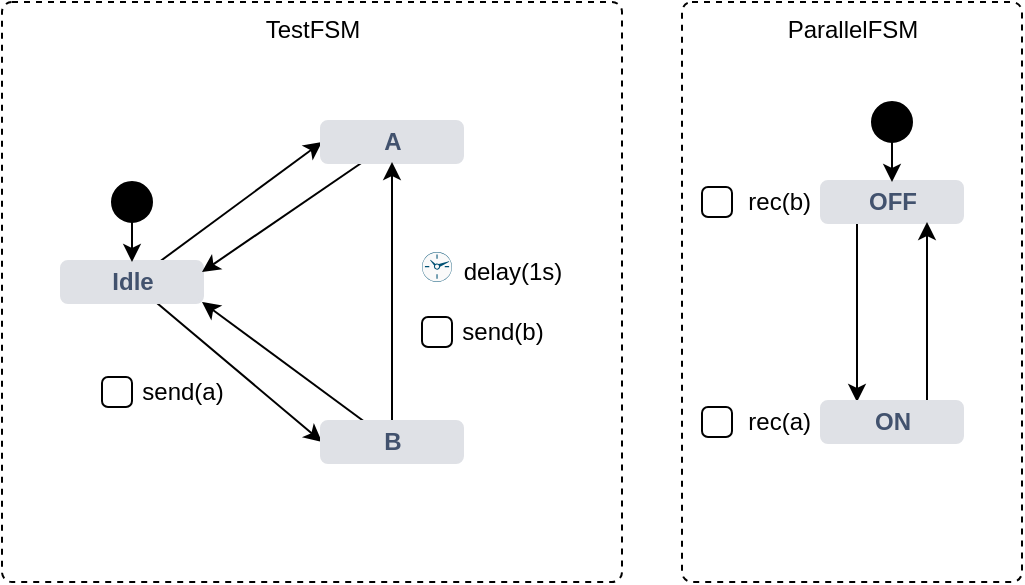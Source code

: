 <mxfile>
    <diagram id="uv8p-suEB_B0-ccheBcm" name="Page-1">
        <mxGraphModel dx="699" dy="455" grid="1" gridSize="10" guides="1" tooltips="1" connect="1" arrows="1" fold="1" page="1" pageScale="1" pageWidth="850" pageHeight="1100" math="0" shadow="0">
            <root>
                <mxCell id="0"/>
                <mxCell id="1" parent="0"/>
                <mxCell id="14" value="ParallelFSM" style="html=1;align=center;verticalAlign=top;rounded=1;absoluteArcSize=1;arcSize=10;dashed=1;" vertex="1" parent="1">
                    <mxGeometry x="510" y="180" width="170" height="290" as="geometry"/>
                </mxCell>
                <mxCell id="13" value="TestFSM" style="html=1;align=center;verticalAlign=top;rounded=1;absoluteArcSize=1;arcSize=10;dashed=1;" vertex="1" parent="1">
                    <mxGeometry x="170" y="180" width="310" height="290" as="geometry"/>
                </mxCell>
                <mxCell id="5" style="edgeStyle=none;html=1;entryX=0;entryY=0.5;entryDx=0;entryDy=0;" edge="1" parent="1" source="2" target="3">
                    <mxGeometry relative="1" as="geometry"/>
                </mxCell>
                <mxCell id="7" style="edgeStyle=none;html=1;entryX=0;entryY=0.5;entryDx=0;entryDy=0;" edge="1" parent="1" source="2" target="4">
                    <mxGeometry relative="1" as="geometry"/>
                </mxCell>
                <mxCell id="2" value="Idle" style="dashed=0;html=1;rounded=1;fillColor=#DFE1E6;strokeColor=#DFE1E6;fontSize=12;align=center;fontStyle=1;strokeWidth=2;fontColor=#42526E" vertex="1" parent="1">
                    <mxGeometry x="200" y="310" width="70" height="20" as="geometry"/>
                </mxCell>
                <mxCell id="8" style="edgeStyle=none;html=1;entryX=1;entryY=0.25;entryDx=0;entryDy=0;" edge="1" parent="1" source="3" target="2">
                    <mxGeometry relative="1" as="geometry"/>
                </mxCell>
                <mxCell id="3" value="A" style="dashed=0;html=1;rounded=1;fillColor=#DFE1E6;strokeColor=#DFE1E6;fontSize=12;align=center;fontStyle=1;strokeWidth=2;fontColor=#42526E" vertex="1" parent="1">
                    <mxGeometry x="330" y="240" width="70" height="20" as="geometry"/>
                </mxCell>
                <mxCell id="9" style="edgeStyle=none;html=1;entryX=0.5;entryY=1;entryDx=0;entryDy=0;" edge="1" parent="1" source="4" target="3">
                    <mxGeometry relative="1" as="geometry"/>
                </mxCell>
                <mxCell id="10" style="edgeStyle=none;html=1;entryX=1;entryY=1;entryDx=0;entryDy=0;" edge="1" parent="1" source="4" target="2">
                    <mxGeometry relative="1" as="geometry"/>
                </mxCell>
                <mxCell id="4" value="B" style="dashed=0;html=1;rounded=1;fillColor=#DFE1E6;strokeColor=#DFE1E6;fontSize=12;align=center;fontStyle=1;strokeWidth=2;fontColor=#42526E" vertex="1" parent="1">
                    <mxGeometry x="330" y="390" width="70" height="20" as="geometry"/>
                </mxCell>
                <mxCell id="23" style="edgeStyle=none;html=1;exitX=0.25;exitY=1;exitDx=0;exitDy=0;entryX=0.25;entryY=0;entryDx=0;entryDy=0;" edge="1" parent="1" source="11" target="12">
                    <mxGeometry relative="1" as="geometry"/>
                </mxCell>
                <mxCell id="11" value="OFF" style="dashed=0;html=1;rounded=1;fillColor=#DFE1E6;strokeColor=#DFE1E6;fontSize=12;align=center;fontStyle=1;strokeWidth=2;fontColor=#42526E" vertex="1" parent="1">
                    <mxGeometry x="580" y="270" width="70" height="20" as="geometry"/>
                </mxCell>
                <mxCell id="24" style="edgeStyle=none;html=1;exitX=0.75;exitY=0;exitDx=0;exitDy=0;entryX=0.75;entryY=1;entryDx=0;entryDy=0;" edge="1" parent="1" source="12" target="11">
                    <mxGeometry relative="1" as="geometry"/>
                </mxCell>
                <mxCell id="12" value="ON" style="dashed=0;html=1;rounded=1;fillColor=#DFE1E6;strokeColor=#DFE1E6;fontSize=12;align=center;fontStyle=1;strokeWidth=2;fontColor=#42526E" vertex="1" parent="1">
                    <mxGeometry x="580" y="380" width="70" height="20" as="geometry"/>
                </mxCell>
                <mxCell id="16" style="edgeStyle=none;html=1;" edge="1" parent="1" source="15" target="2">
                    <mxGeometry relative="1" as="geometry"/>
                </mxCell>
                <mxCell id="15" value="" style="shape=ellipse;html=1;fillColor=strokeColor;fontSize=18;fontColor=#ffffff;" vertex="1" parent="1">
                    <mxGeometry x="225" y="270" width="20" height="20" as="geometry"/>
                </mxCell>
                <mxCell id="18" style="edgeStyle=none;html=1;" edge="1" parent="1" source="17" target="11">
                    <mxGeometry relative="1" as="geometry"/>
                </mxCell>
                <mxCell id="17" value="" style="shape=ellipse;html=1;fillColor=strokeColor;fontSize=18;fontColor=#ffffff;" vertex="1" parent="1">
                    <mxGeometry x="605" y="230" width="20" height="20" as="geometry"/>
                </mxCell>
                <mxCell id="19" value="" style="sketch=0;points=[[0.5,0,0],[1,0.5,0],[0.5,1,0],[0,0.5,0],[0.145,0.145,0],[0.856,0.145,0],[0.855,0.856,0],[0.145,0.855,0]];verticalLabelPosition=bottom;html=1;verticalAlign=top;aspect=fixed;align=center;pointerEvents=1;shape=mxgraph.cisco19.rect;prIcon=clock;fillColor=#FAFAFA;strokeColor=#005073;" vertex="1" parent="1">
                    <mxGeometry x="380" y="305" width="15" height="15" as="geometry"/>
                </mxCell>
                <mxCell id="20" value="delay(1s)" style="text;html=1;align=center;verticalAlign=middle;resizable=0;points=[];autosize=1;strokeColor=none;fillColor=none;" vertex="1" parent="1">
                    <mxGeometry x="390" y="300" width="70" height="30" as="geometry"/>
                </mxCell>
                <mxCell id="30" value="" style="html=1;strokeWidth=1;shadow=0;dashed=0;shape=mxgraph.ios7.misc.broadcast;buttonText=;strokeColor2=#222222;fontSize=8;verticalLabelPosition=bottom;verticalAlign=top;align=center;sketch=0;" vertex="1" parent="1">
                    <mxGeometry x="520" y="382.5" width="15" height="15" as="geometry"/>
                </mxCell>
                <mxCell id="31" value="rec(a)&amp;nbsp;" style="text;html=1;align=center;verticalAlign=middle;resizable=0;points=[];autosize=1;strokeColor=none;fillColor=none;" vertex="1" parent="1">
                    <mxGeometry x="530" y="375" width="60" height="30" as="geometry"/>
                </mxCell>
                <mxCell id="32" value="" style="html=1;strokeWidth=1;shadow=0;dashed=0;shape=mxgraph.ios7.misc.broadcast;buttonText=;strokeColor2=#222222;fontSize=8;verticalLabelPosition=bottom;verticalAlign=top;align=center;sketch=0;" vertex="1" parent="1">
                    <mxGeometry x="520" y="272.5" width="15" height="15" as="geometry"/>
                </mxCell>
                <mxCell id="33" value="rec(b)&amp;nbsp;" style="text;html=1;align=center;verticalAlign=middle;resizable=0;points=[];autosize=1;strokeColor=none;fillColor=none;" vertex="1" parent="1">
                    <mxGeometry x="530" y="265" width="60" height="30" as="geometry"/>
                </mxCell>
                <mxCell id="35" value="" style="group" vertex="1" connectable="0" parent="1">
                    <mxGeometry x="220" y="360" width="70" height="30" as="geometry"/>
                </mxCell>
                <mxCell id="26" value="" style="html=1;strokeWidth=1;shadow=0;dashed=0;shape=mxgraph.ios7.misc.broadcast;buttonText=;strokeColor2=#222222;fontSize=8;verticalLabelPosition=bottom;verticalAlign=top;align=center;sketch=0;" vertex="1" parent="35">
                    <mxGeometry y="7.5" width="15" height="15" as="geometry"/>
                </mxCell>
                <mxCell id="27" value="send(a)" style="text;html=1;align=center;verticalAlign=middle;resizable=0;points=[];autosize=1;strokeColor=none;fillColor=none;" vertex="1" parent="35">
                    <mxGeometry x="10" width="60" height="30" as="geometry"/>
                </mxCell>
                <mxCell id="36" value="" style="group" vertex="1" connectable="0" parent="1">
                    <mxGeometry x="380" y="330" width="70" height="30" as="geometry"/>
                </mxCell>
                <mxCell id="28" value="" style="html=1;strokeWidth=1;shadow=0;dashed=0;shape=mxgraph.ios7.misc.broadcast;buttonText=;strokeColor2=#222222;fontSize=8;verticalLabelPosition=bottom;verticalAlign=top;align=center;sketch=0;" vertex="1" parent="36">
                    <mxGeometry y="7.5" width="15" height="15" as="geometry"/>
                </mxCell>
                <mxCell id="29" value="send(b)" style="text;html=1;align=center;verticalAlign=middle;resizable=0;points=[];autosize=1;strokeColor=none;fillColor=none;" vertex="1" parent="36">
                    <mxGeometry x="10" width="60" height="30" as="geometry"/>
                </mxCell>
            </root>
        </mxGraphModel>
    </diagram>
</mxfile>
